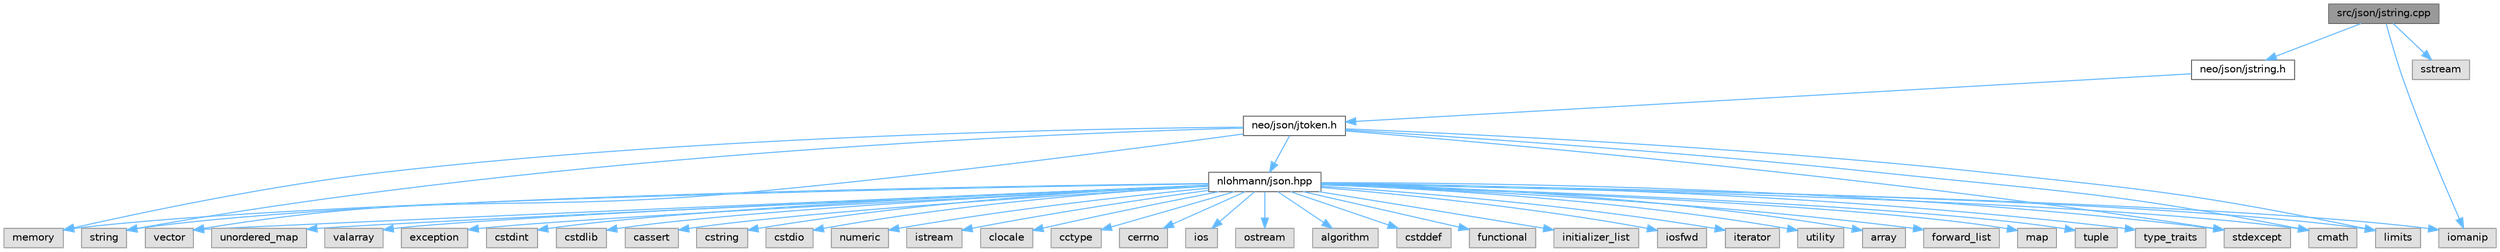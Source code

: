 digraph "src/json/jstring.cpp"
{
 // LATEX_PDF_SIZE
  bgcolor="transparent";
  edge [fontname=Helvetica,fontsize=10,labelfontname=Helvetica,labelfontsize=10];
  node [fontname=Helvetica,fontsize=10,shape=box,height=0.2,width=0.4];
  Node1 [id="Node000001",label="src/json/jstring.cpp",height=0.2,width=0.4,color="gray40", fillcolor="grey60", style="filled", fontcolor="black",tooltip=" "];
  Node1 -> Node2 [id="edge46_Node000001_Node000002",color="steelblue1",style="solid",tooltip=" "];
  Node2 [id="Node000002",label="neo/json/jstring.h",height=0.2,width=0.4,color="grey40", fillcolor="white", style="filled",URL="$jstring_8h.html",tooltip=" "];
  Node2 -> Node3 [id="edge47_Node000002_Node000003",color="steelblue1",style="solid",tooltip=" "];
  Node3 [id="Node000003",label="neo/json/jtoken.h",height=0.2,width=0.4,color="grey40", fillcolor="white", style="filled",URL="$jtoken_8h.html",tooltip=" "];
  Node3 -> Node4 [id="edge48_Node000003_Node000004",color="steelblue1",style="solid",tooltip=" "];
  Node4 [id="Node000004",label="cmath",height=0.2,width=0.4,color="grey60", fillcolor="#E0E0E0", style="filled",tooltip=" "];
  Node3 -> Node5 [id="edge49_Node000003_Node000005",color="steelblue1",style="solid",tooltip=" "];
  Node5 [id="Node000005",label="limits",height=0.2,width=0.4,color="grey60", fillcolor="#E0E0E0", style="filled",tooltip=" "];
  Node3 -> Node6 [id="edge50_Node000003_Node000006",color="steelblue1",style="solid",tooltip=" "];
  Node6 [id="Node000006",label="memory",height=0.2,width=0.4,color="grey60", fillcolor="#E0E0E0", style="filled",tooltip=" "];
  Node3 -> Node7 [id="edge51_Node000003_Node000007",color="steelblue1",style="solid",tooltip=" "];
  Node7 [id="Node000007",label="nlohmann/json.hpp",height=0.2,width=0.4,color="grey40", fillcolor="white", style="filled",URL="$json_8hpp.html",tooltip=" "];
  Node7 -> Node8 [id="edge52_Node000007_Node000008",color="steelblue1",style="solid",tooltip=" "];
  Node8 [id="Node000008",label="algorithm",height=0.2,width=0.4,color="grey60", fillcolor="#E0E0E0", style="filled",tooltip=" "];
  Node7 -> Node9 [id="edge53_Node000007_Node000009",color="steelblue1",style="solid",tooltip=" "];
  Node9 [id="Node000009",label="cstddef",height=0.2,width=0.4,color="grey60", fillcolor="#E0E0E0", style="filled",tooltip=" "];
  Node7 -> Node10 [id="edge54_Node000007_Node000010",color="steelblue1",style="solid",tooltip=" "];
  Node10 [id="Node000010",label="functional",height=0.2,width=0.4,color="grey60", fillcolor="#E0E0E0", style="filled",tooltip=" "];
  Node7 -> Node11 [id="edge55_Node000007_Node000011",color="steelblue1",style="solid",tooltip=" "];
  Node11 [id="Node000011",label="initializer_list",height=0.2,width=0.4,color="grey60", fillcolor="#E0E0E0", style="filled",tooltip=" "];
  Node7 -> Node12 [id="edge56_Node000007_Node000012",color="steelblue1",style="solid",tooltip=" "];
  Node12 [id="Node000012",label="iosfwd",height=0.2,width=0.4,color="grey60", fillcolor="#E0E0E0", style="filled",tooltip=" "];
  Node7 -> Node13 [id="edge57_Node000007_Node000013",color="steelblue1",style="solid",tooltip=" "];
  Node13 [id="Node000013",label="iterator",height=0.2,width=0.4,color="grey60", fillcolor="#E0E0E0", style="filled",tooltip=" "];
  Node7 -> Node6 [id="edge58_Node000007_Node000006",color="steelblue1",style="solid",tooltip=" "];
  Node7 -> Node14 [id="edge59_Node000007_Node000014",color="steelblue1",style="solid",tooltip=" "];
  Node14 [id="Node000014",label="string",height=0.2,width=0.4,color="grey60", fillcolor="#E0E0E0", style="filled",tooltip=" "];
  Node7 -> Node15 [id="edge60_Node000007_Node000015",color="steelblue1",style="solid",tooltip=" "];
  Node15 [id="Node000015",label="utility",height=0.2,width=0.4,color="grey60", fillcolor="#E0E0E0", style="filled",tooltip=" "];
  Node7 -> Node16 [id="edge61_Node000007_Node000016",color="steelblue1",style="solid",tooltip=" "];
  Node16 [id="Node000016",label="vector",height=0.2,width=0.4,color="grey60", fillcolor="#E0E0E0", style="filled",tooltip=" "];
  Node7 -> Node17 [id="edge62_Node000007_Node000017",color="steelblue1",style="solid",tooltip=" "];
  Node17 [id="Node000017",label="array",height=0.2,width=0.4,color="grey60", fillcolor="#E0E0E0", style="filled",tooltip=" "];
  Node7 -> Node18 [id="edge63_Node000007_Node000018",color="steelblue1",style="solid",tooltip=" "];
  Node18 [id="Node000018",label="forward_list",height=0.2,width=0.4,color="grey60", fillcolor="#E0E0E0", style="filled",tooltip=" "];
  Node7 -> Node19 [id="edge64_Node000007_Node000019",color="steelblue1",style="solid",tooltip=" "];
  Node19 [id="Node000019",label="map",height=0.2,width=0.4,color="grey60", fillcolor="#E0E0E0", style="filled",tooltip=" "];
  Node7 -> Node20 [id="edge65_Node000007_Node000020",color="steelblue1",style="solid",tooltip=" "];
  Node20 [id="Node000020",label="tuple",height=0.2,width=0.4,color="grey60", fillcolor="#E0E0E0", style="filled",tooltip=" "];
  Node7 -> Node21 [id="edge66_Node000007_Node000021",color="steelblue1",style="solid",tooltip=" "];
  Node21 [id="Node000021",label="type_traits",height=0.2,width=0.4,color="grey60", fillcolor="#E0E0E0", style="filled",tooltip=" "];
  Node7 -> Node22 [id="edge67_Node000007_Node000022",color="steelblue1",style="solid",tooltip=" "];
  Node22 [id="Node000022",label="unordered_map",height=0.2,width=0.4,color="grey60", fillcolor="#E0E0E0", style="filled",tooltip=" "];
  Node7 -> Node23 [id="edge68_Node000007_Node000023",color="steelblue1",style="solid",tooltip=" "];
  Node23 [id="Node000023",label="valarray",height=0.2,width=0.4,color="grey60", fillcolor="#E0E0E0", style="filled",tooltip=" "];
  Node7 -> Node24 [id="edge69_Node000007_Node000024",color="steelblue1",style="solid",tooltip=" "];
  Node24 [id="Node000024",label="exception",height=0.2,width=0.4,color="grey60", fillcolor="#E0E0E0", style="filled",tooltip=" "];
  Node7 -> Node25 [id="edge70_Node000007_Node000025",color="steelblue1",style="solid",tooltip=" "];
  Node25 [id="Node000025",label="stdexcept",height=0.2,width=0.4,color="grey60", fillcolor="#E0E0E0", style="filled",tooltip=" "];
  Node7 -> Node26 [id="edge71_Node000007_Node000026",color="steelblue1",style="solid",tooltip=" "];
  Node26 [id="Node000026",label="cstdint",height=0.2,width=0.4,color="grey60", fillcolor="#E0E0E0", style="filled",tooltip=" "];
  Node7 -> Node27 [id="edge72_Node000007_Node000027",color="steelblue1",style="solid",tooltip=" "];
  Node27 [id="Node000027",label="cstdlib",height=0.2,width=0.4,color="grey60", fillcolor="#E0E0E0", style="filled",tooltip=" "];
  Node7 -> Node28 [id="edge73_Node000007_Node000028",color="steelblue1",style="solid",tooltip=" "];
  Node28 [id="Node000028",label="cassert",height=0.2,width=0.4,color="grey60", fillcolor="#E0E0E0", style="filled",tooltip=" "];
  Node7 -> Node5 [id="edge74_Node000007_Node000005",color="steelblue1",style="solid",tooltip=" "];
  Node7 -> Node29 [id="edge75_Node000007_Node000029",color="steelblue1",style="solid",tooltip=" "];
  Node29 [id="Node000029",label="cstring",height=0.2,width=0.4,color="grey60", fillcolor="#E0E0E0", style="filled",tooltip=" "];
  Node7 -> Node4 [id="edge76_Node000007_Node000004",color="steelblue1",style="solid",tooltip=" "];
  Node7 -> Node30 [id="edge77_Node000007_Node000030",color="steelblue1",style="solid",tooltip=" "];
  Node30 [id="Node000030",label="cstdio",height=0.2,width=0.4,color="grey60", fillcolor="#E0E0E0", style="filled",tooltip=" "];
  Node7 -> Node31 [id="edge78_Node000007_Node000031",color="steelblue1",style="solid",tooltip=" "];
  Node31 [id="Node000031",label="numeric",height=0.2,width=0.4,color="grey60", fillcolor="#E0E0E0", style="filled",tooltip=" "];
  Node7 -> Node32 [id="edge79_Node000007_Node000032",color="steelblue1",style="solid",tooltip=" "];
  Node32 [id="Node000032",label="istream",height=0.2,width=0.4,color="grey60", fillcolor="#E0E0E0", style="filled",tooltip=" "];
  Node7 -> Node33 [id="edge80_Node000007_Node000033",color="steelblue1",style="solid",tooltip=" "];
  Node33 [id="Node000033",label="clocale",height=0.2,width=0.4,color="grey60", fillcolor="#E0E0E0", style="filled",tooltip=" "];
  Node7 -> Node34 [id="edge81_Node000007_Node000034",color="steelblue1",style="solid",tooltip=" "];
  Node34 [id="Node000034",label="cctype",height=0.2,width=0.4,color="grey60", fillcolor="#E0E0E0", style="filled",tooltip=" "];
  Node7 -> Node35 [id="edge82_Node000007_Node000035",color="steelblue1",style="solid",tooltip=" "];
  Node35 [id="Node000035",label="cerrno",height=0.2,width=0.4,color="grey60", fillcolor="#E0E0E0", style="filled",tooltip=" "];
  Node7 -> Node36 [id="edge83_Node000007_Node000036",color="steelblue1",style="solid",tooltip=" "];
  Node36 [id="Node000036",label="ios",height=0.2,width=0.4,color="grey60", fillcolor="#E0E0E0", style="filled",tooltip=" "];
  Node7 -> Node37 [id="edge84_Node000007_Node000037",color="steelblue1",style="solid",tooltip=" "];
  Node37 [id="Node000037",label="ostream",height=0.2,width=0.4,color="grey60", fillcolor="#E0E0E0", style="filled",tooltip=" "];
  Node7 -> Node38 [id="edge85_Node000007_Node000038",color="steelblue1",style="solid",tooltip=" "];
  Node38 [id="Node000038",label="iomanip",height=0.2,width=0.4,color="grey60", fillcolor="#E0E0E0", style="filled",tooltip=" "];
  Node3 -> Node25 [id="edge86_Node000003_Node000025",color="steelblue1",style="solid",tooltip=" "];
  Node3 -> Node14 [id="edge87_Node000003_Node000014",color="steelblue1",style="solid",tooltip=" "];
  Node3 -> Node16 [id="edge88_Node000003_Node000016",color="steelblue1",style="solid",tooltip=" "];
  Node1 -> Node38 [id="edge89_Node000001_Node000038",color="steelblue1",style="solid",tooltip=" "];
  Node1 -> Node39 [id="edge90_Node000001_Node000039",color="steelblue1",style="solid",tooltip=" "];
  Node39 [id="Node000039",label="sstream",height=0.2,width=0.4,color="grey60", fillcolor="#E0E0E0", style="filled",tooltip=" "];
}
